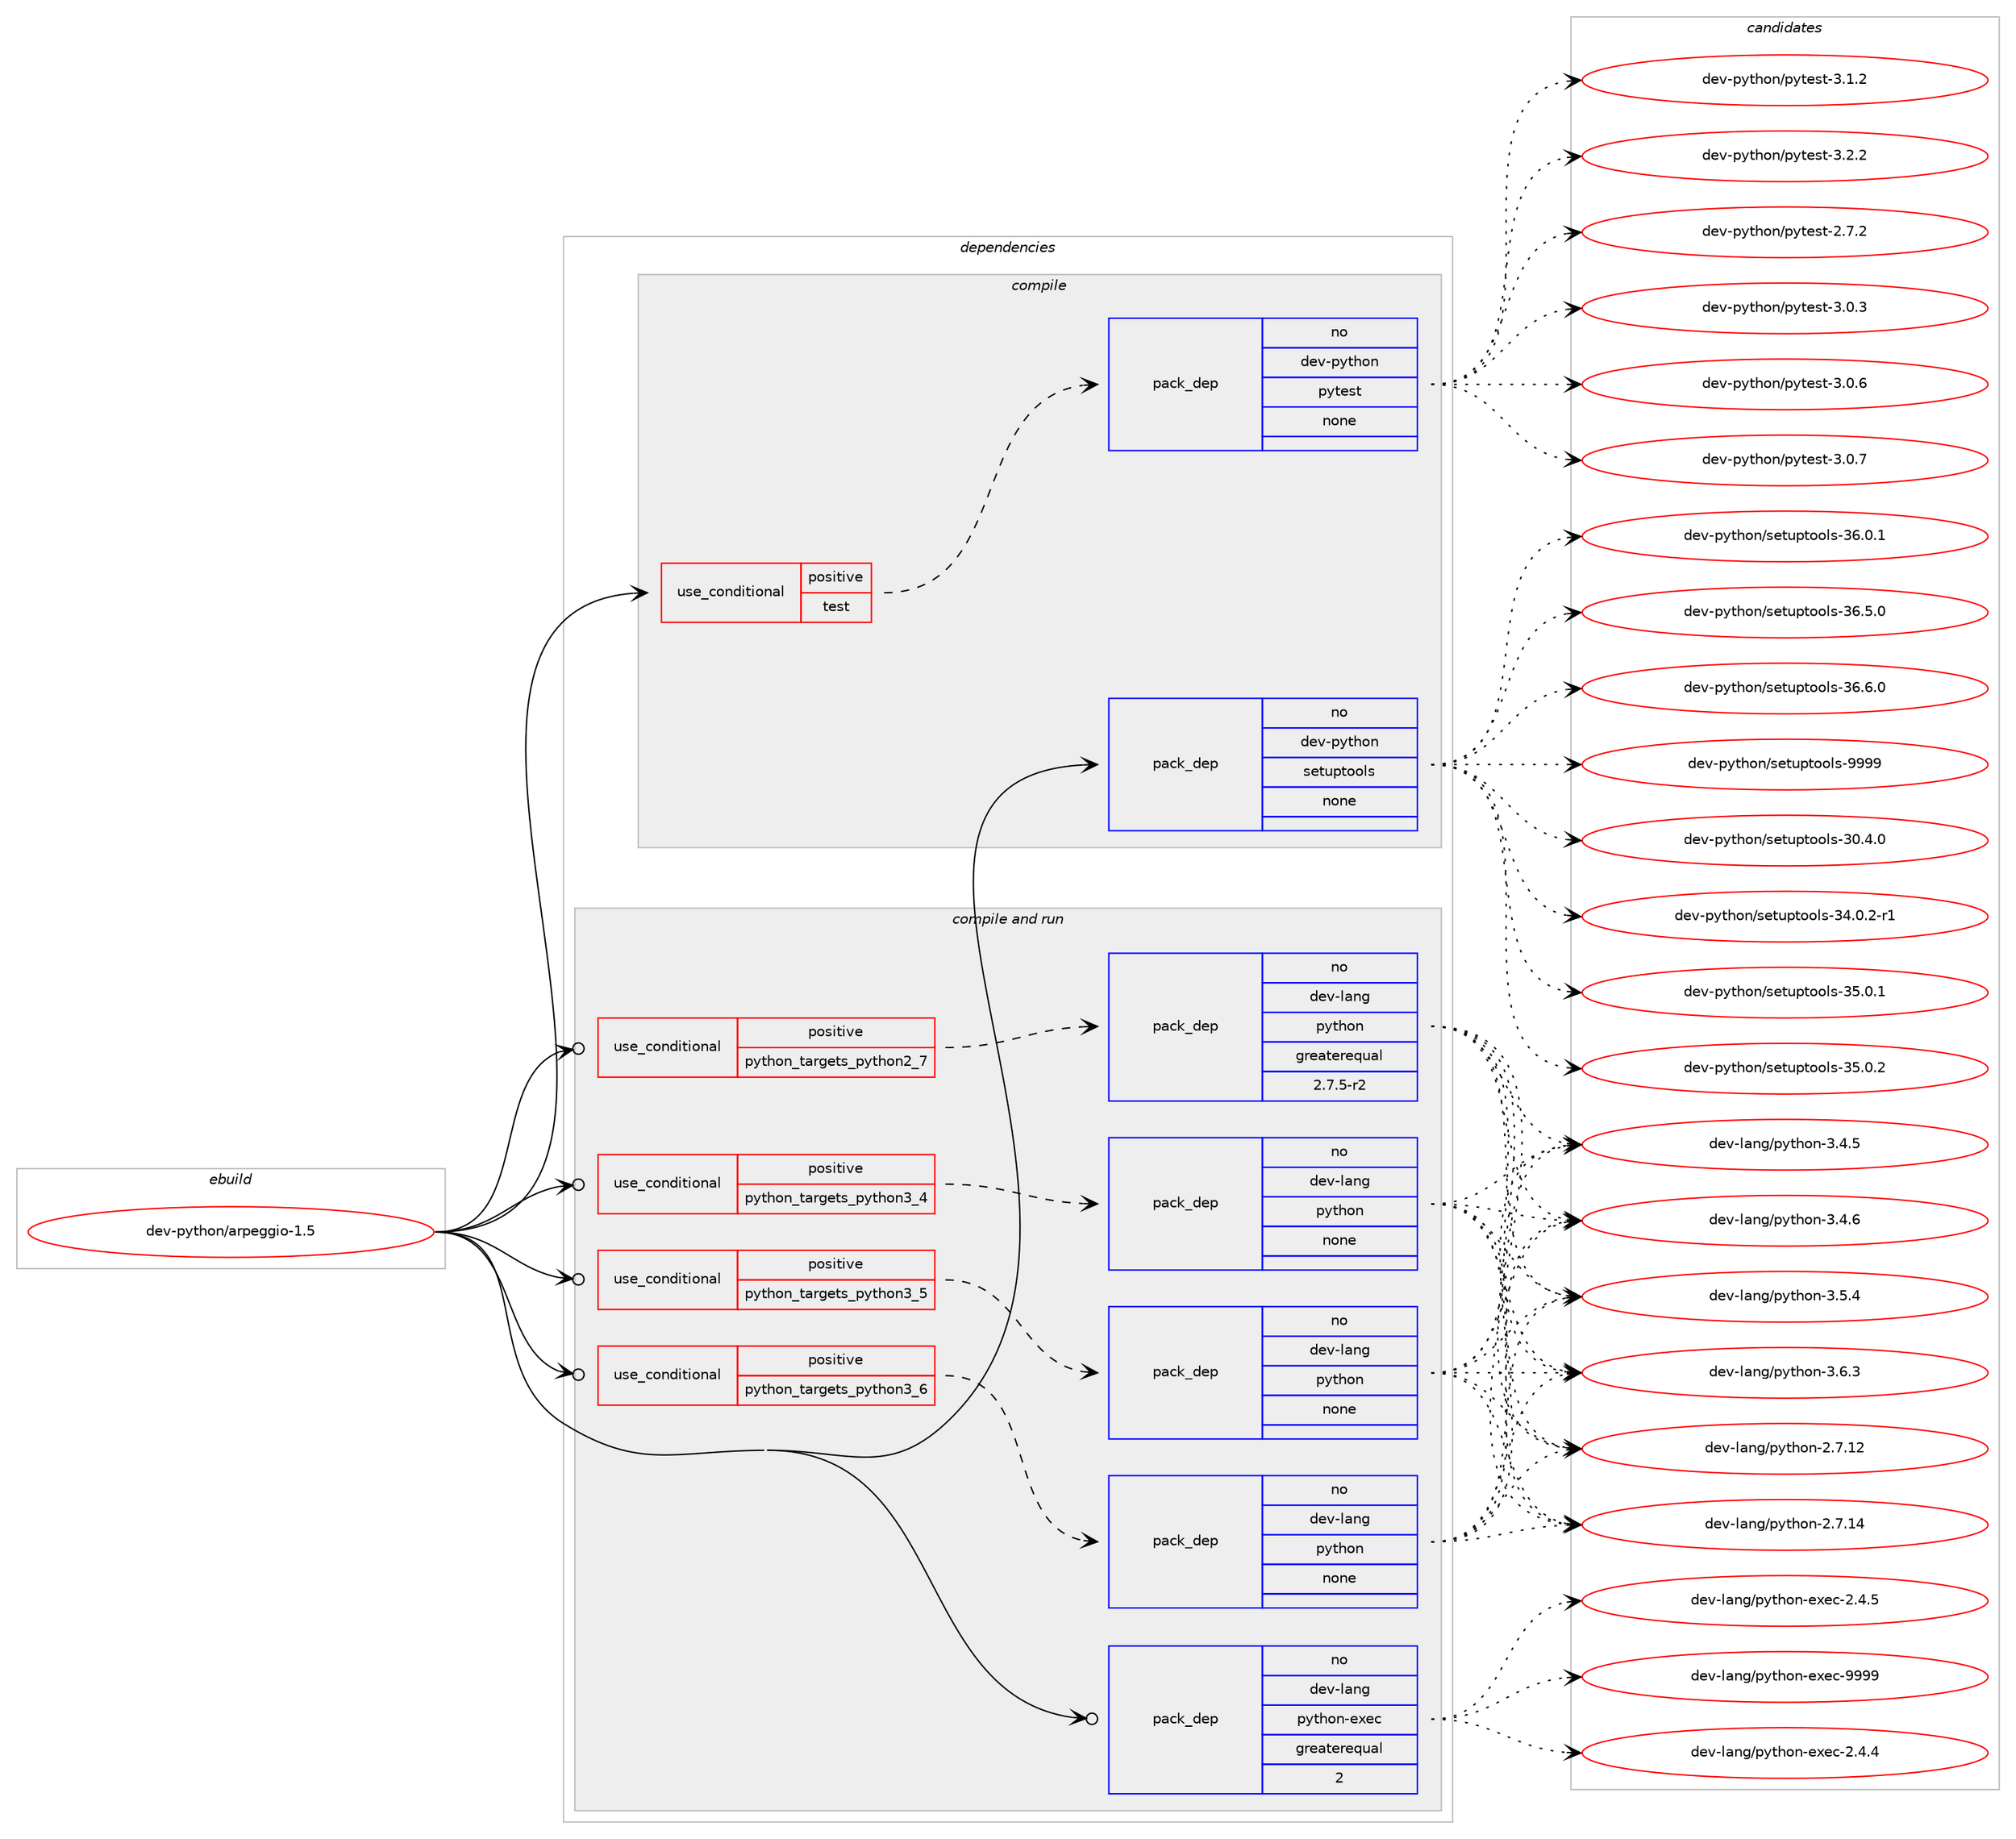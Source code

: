 digraph prolog {

# *************
# Graph options
# *************

newrank=true;
concentrate=true;
compound=true;
graph [rankdir=LR,fontname=Helvetica,fontsize=10,ranksep=1.5];#, ranksep=2.5, nodesep=0.2];
edge  [arrowhead=vee];
node  [fontname=Helvetica,fontsize=10];

# **********
# The ebuild
# **********

subgraph cluster_leftcol {
color=gray;
rank=same;
label=<<i>ebuild</i>>;
id [label="dev-python/arpeggio-1.5", color=red, width=4, href="../dev-python/arpeggio-1.5.svg"];
}

# ****************
# The dependencies
# ****************

subgraph cluster_midcol {
color=gray;
label=<<i>dependencies</i>>;
subgraph cluster_compile {
fillcolor="#eeeeee";
style=filled;
label=<<i>compile</i>>;
subgraph cond29494 {
dependency146576 [label=<<TABLE BORDER="0" CELLBORDER="1" CELLSPACING="0" CELLPADDING="4"><TR><TD ROWSPAN="3" CELLPADDING="10">use_conditional</TD></TR><TR><TD>positive</TD></TR><TR><TD>test</TD></TR></TABLE>>, shape=none, color=red];
subgraph pack113265 {
dependency146577 [label=<<TABLE BORDER="0" CELLBORDER="1" CELLSPACING="0" CELLPADDING="4" WIDTH="220"><TR><TD ROWSPAN="6" CELLPADDING="30">pack_dep</TD></TR><TR><TD WIDTH="110">no</TD></TR><TR><TD>dev-python</TD></TR><TR><TD>pytest</TD></TR><TR><TD>none</TD></TR><TR><TD></TD></TR></TABLE>>, shape=none, color=blue];
}
dependency146576:e -> dependency146577:w [weight=20,style="dashed",arrowhead="vee"];
}
id:e -> dependency146576:w [weight=20,style="solid",arrowhead="vee"];
subgraph pack113266 {
dependency146578 [label=<<TABLE BORDER="0" CELLBORDER="1" CELLSPACING="0" CELLPADDING="4" WIDTH="220"><TR><TD ROWSPAN="6" CELLPADDING="30">pack_dep</TD></TR><TR><TD WIDTH="110">no</TD></TR><TR><TD>dev-python</TD></TR><TR><TD>setuptools</TD></TR><TR><TD>none</TD></TR><TR><TD></TD></TR></TABLE>>, shape=none, color=blue];
}
id:e -> dependency146578:w [weight=20,style="solid",arrowhead="vee"];
}
subgraph cluster_compileandrun {
fillcolor="#eeeeee";
style=filled;
label=<<i>compile and run</i>>;
subgraph cond29495 {
dependency146579 [label=<<TABLE BORDER="0" CELLBORDER="1" CELLSPACING="0" CELLPADDING="4"><TR><TD ROWSPAN="3" CELLPADDING="10">use_conditional</TD></TR><TR><TD>positive</TD></TR><TR><TD>python_targets_python2_7</TD></TR></TABLE>>, shape=none, color=red];
subgraph pack113267 {
dependency146580 [label=<<TABLE BORDER="0" CELLBORDER="1" CELLSPACING="0" CELLPADDING="4" WIDTH="220"><TR><TD ROWSPAN="6" CELLPADDING="30">pack_dep</TD></TR><TR><TD WIDTH="110">no</TD></TR><TR><TD>dev-lang</TD></TR><TR><TD>python</TD></TR><TR><TD>greaterequal</TD></TR><TR><TD>2.7.5-r2</TD></TR></TABLE>>, shape=none, color=blue];
}
dependency146579:e -> dependency146580:w [weight=20,style="dashed",arrowhead="vee"];
}
id:e -> dependency146579:w [weight=20,style="solid",arrowhead="odotvee"];
subgraph cond29496 {
dependency146581 [label=<<TABLE BORDER="0" CELLBORDER="1" CELLSPACING="0" CELLPADDING="4"><TR><TD ROWSPAN="3" CELLPADDING="10">use_conditional</TD></TR><TR><TD>positive</TD></TR><TR><TD>python_targets_python3_4</TD></TR></TABLE>>, shape=none, color=red];
subgraph pack113268 {
dependency146582 [label=<<TABLE BORDER="0" CELLBORDER="1" CELLSPACING="0" CELLPADDING="4" WIDTH="220"><TR><TD ROWSPAN="6" CELLPADDING="30">pack_dep</TD></TR><TR><TD WIDTH="110">no</TD></TR><TR><TD>dev-lang</TD></TR><TR><TD>python</TD></TR><TR><TD>none</TD></TR><TR><TD></TD></TR></TABLE>>, shape=none, color=blue];
}
dependency146581:e -> dependency146582:w [weight=20,style="dashed",arrowhead="vee"];
}
id:e -> dependency146581:w [weight=20,style="solid",arrowhead="odotvee"];
subgraph cond29497 {
dependency146583 [label=<<TABLE BORDER="0" CELLBORDER="1" CELLSPACING="0" CELLPADDING="4"><TR><TD ROWSPAN="3" CELLPADDING="10">use_conditional</TD></TR><TR><TD>positive</TD></TR><TR><TD>python_targets_python3_5</TD></TR></TABLE>>, shape=none, color=red];
subgraph pack113269 {
dependency146584 [label=<<TABLE BORDER="0" CELLBORDER="1" CELLSPACING="0" CELLPADDING="4" WIDTH="220"><TR><TD ROWSPAN="6" CELLPADDING="30">pack_dep</TD></TR><TR><TD WIDTH="110">no</TD></TR><TR><TD>dev-lang</TD></TR><TR><TD>python</TD></TR><TR><TD>none</TD></TR><TR><TD></TD></TR></TABLE>>, shape=none, color=blue];
}
dependency146583:e -> dependency146584:w [weight=20,style="dashed",arrowhead="vee"];
}
id:e -> dependency146583:w [weight=20,style="solid",arrowhead="odotvee"];
subgraph cond29498 {
dependency146585 [label=<<TABLE BORDER="0" CELLBORDER="1" CELLSPACING="0" CELLPADDING="4"><TR><TD ROWSPAN="3" CELLPADDING="10">use_conditional</TD></TR><TR><TD>positive</TD></TR><TR><TD>python_targets_python3_6</TD></TR></TABLE>>, shape=none, color=red];
subgraph pack113270 {
dependency146586 [label=<<TABLE BORDER="0" CELLBORDER="1" CELLSPACING="0" CELLPADDING="4" WIDTH="220"><TR><TD ROWSPAN="6" CELLPADDING="30">pack_dep</TD></TR><TR><TD WIDTH="110">no</TD></TR><TR><TD>dev-lang</TD></TR><TR><TD>python</TD></TR><TR><TD>none</TD></TR><TR><TD></TD></TR></TABLE>>, shape=none, color=blue];
}
dependency146585:e -> dependency146586:w [weight=20,style="dashed",arrowhead="vee"];
}
id:e -> dependency146585:w [weight=20,style="solid",arrowhead="odotvee"];
subgraph pack113271 {
dependency146587 [label=<<TABLE BORDER="0" CELLBORDER="1" CELLSPACING="0" CELLPADDING="4" WIDTH="220"><TR><TD ROWSPAN="6" CELLPADDING="30">pack_dep</TD></TR><TR><TD WIDTH="110">no</TD></TR><TR><TD>dev-lang</TD></TR><TR><TD>python-exec</TD></TR><TR><TD>greaterequal</TD></TR><TR><TD>2</TD></TR></TABLE>>, shape=none, color=blue];
}
id:e -> dependency146587:w [weight=20,style="solid",arrowhead="odotvee"];
}
subgraph cluster_run {
fillcolor="#eeeeee";
style=filled;
label=<<i>run</i>>;
}
}

# **************
# The candidates
# **************

subgraph cluster_choices {
rank=same;
color=gray;
label=<<i>candidates</i>>;

subgraph choice113265 {
color=black;
nodesep=1;
choice1001011184511212111610411111047112121116101115116455046554650 [label="dev-python/pytest-2.7.2", color=red, width=4,href="../dev-python/pytest-2.7.2.svg"];
choice1001011184511212111610411111047112121116101115116455146484651 [label="dev-python/pytest-3.0.3", color=red, width=4,href="../dev-python/pytest-3.0.3.svg"];
choice1001011184511212111610411111047112121116101115116455146484654 [label="dev-python/pytest-3.0.6", color=red, width=4,href="../dev-python/pytest-3.0.6.svg"];
choice1001011184511212111610411111047112121116101115116455146484655 [label="dev-python/pytest-3.0.7", color=red, width=4,href="../dev-python/pytest-3.0.7.svg"];
choice1001011184511212111610411111047112121116101115116455146494650 [label="dev-python/pytest-3.1.2", color=red, width=4,href="../dev-python/pytest-3.1.2.svg"];
choice1001011184511212111610411111047112121116101115116455146504650 [label="dev-python/pytest-3.2.2", color=red, width=4,href="../dev-python/pytest-3.2.2.svg"];
dependency146577:e -> choice1001011184511212111610411111047112121116101115116455046554650:w [style=dotted,weight="100"];
dependency146577:e -> choice1001011184511212111610411111047112121116101115116455146484651:w [style=dotted,weight="100"];
dependency146577:e -> choice1001011184511212111610411111047112121116101115116455146484654:w [style=dotted,weight="100"];
dependency146577:e -> choice1001011184511212111610411111047112121116101115116455146484655:w [style=dotted,weight="100"];
dependency146577:e -> choice1001011184511212111610411111047112121116101115116455146494650:w [style=dotted,weight="100"];
dependency146577:e -> choice1001011184511212111610411111047112121116101115116455146504650:w [style=dotted,weight="100"];
}
subgraph choice113266 {
color=black;
nodesep=1;
choice100101118451121211161041111104711510111611711211611111110811545514846524648 [label="dev-python/setuptools-30.4.0", color=red, width=4,href="../dev-python/setuptools-30.4.0.svg"];
choice1001011184511212111610411111047115101116117112116111111108115455152464846504511449 [label="dev-python/setuptools-34.0.2-r1", color=red, width=4,href="../dev-python/setuptools-34.0.2-r1.svg"];
choice100101118451121211161041111104711510111611711211611111110811545515346484649 [label="dev-python/setuptools-35.0.1", color=red, width=4,href="../dev-python/setuptools-35.0.1.svg"];
choice100101118451121211161041111104711510111611711211611111110811545515346484650 [label="dev-python/setuptools-35.0.2", color=red, width=4,href="../dev-python/setuptools-35.0.2.svg"];
choice100101118451121211161041111104711510111611711211611111110811545515446484649 [label="dev-python/setuptools-36.0.1", color=red, width=4,href="../dev-python/setuptools-36.0.1.svg"];
choice100101118451121211161041111104711510111611711211611111110811545515446534648 [label="dev-python/setuptools-36.5.0", color=red, width=4,href="../dev-python/setuptools-36.5.0.svg"];
choice100101118451121211161041111104711510111611711211611111110811545515446544648 [label="dev-python/setuptools-36.6.0", color=red, width=4,href="../dev-python/setuptools-36.6.0.svg"];
choice10010111845112121116104111110471151011161171121161111111081154557575757 [label="dev-python/setuptools-9999", color=red, width=4,href="../dev-python/setuptools-9999.svg"];
dependency146578:e -> choice100101118451121211161041111104711510111611711211611111110811545514846524648:w [style=dotted,weight="100"];
dependency146578:e -> choice1001011184511212111610411111047115101116117112116111111108115455152464846504511449:w [style=dotted,weight="100"];
dependency146578:e -> choice100101118451121211161041111104711510111611711211611111110811545515346484649:w [style=dotted,weight="100"];
dependency146578:e -> choice100101118451121211161041111104711510111611711211611111110811545515346484650:w [style=dotted,weight="100"];
dependency146578:e -> choice100101118451121211161041111104711510111611711211611111110811545515446484649:w [style=dotted,weight="100"];
dependency146578:e -> choice100101118451121211161041111104711510111611711211611111110811545515446534648:w [style=dotted,weight="100"];
dependency146578:e -> choice100101118451121211161041111104711510111611711211611111110811545515446544648:w [style=dotted,weight="100"];
dependency146578:e -> choice10010111845112121116104111110471151011161171121161111111081154557575757:w [style=dotted,weight="100"];
}
subgraph choice113267 {
color=black;
nodesep=1;
choice10010111845108971101034711212111610411111045504655464950 [label="dev-lang/python-2.7.12", color=red, width=4,href="../dev-lang/python-2.7.12.svg"];
choice10010111845108971101034711212111610411111045504655464952 [label="dev-lang/python-2.7.14", color=red, width=4,href="../dev-lang/python-2.7.14.svg"];
choice100101118451089711010347112121116104111110455146524653 [label="dev-lang/python-3.4.5", color=red, width=4,href="../dev-lang/python-3.4.5.svg"];
choice100101118451089711010347112121116104111110455146524654 [label="dev-lang/python-3.4.6", color=red, width=4,href="../dev-lang/python-3.4.6.svg"];
choice100101118451089711010347112121116104111110455146534652 [label="dev-lang/python-3.5.4", color=red, width=4,href="../dev-lang/python-3.5.4.svg"];
choice100101118451089711010347112121116104111110455146544651 [label="dev-lang/python-3.6.3", color=red, width=4,href="../dev-lang/python-3.6.3.svg"];
dependency146580:e -> choice10010111845108971101034711212111610411111045504655464950:w [style=dotted,weight="100"];
dependency146580:e -> choice10010111845108971101034711212111610411111045504655464952:w [style=dotted,weight="100"];
dependency146580:e -> choice100101118451089711010347112121116104111110455146524653:w [style=dotted,weight="100"];
dependency146580:e -> choice100101118451089711010347112121116104111110455146524654:w [style=dotted,weight="100"];
dependency146580:e -> choice100101118451089711010347112121116104111110455146534652:w [style=dotted,weight="100"];
dependency146580:e -> choice100101118451089711010347112121116104111110455146544651:w [style=dotted,weight="100"];
}
subgraph choice113268 {
color=black;
nodesep=1;
choice10010111845108971101034711212111610411111045504655464950 [label="dev-lang/python-2.7.12", color=red, width=4,href="../dev-lang/python-2.7.12.svg"];
choice10010111845108971101034711212111610411111045504655464952 [label="dev-lang/python-2.7.14", color=red, width=4,href="../dev-lang/python-2.7.14.svg"];
choice100101118451089711010347112121116104111110455146524653 [label="dev-lang/python-3.4.5", color=red, width=4,href="../dev-lang/python-3.4.5.svg"];
choice100101118451089711010347112121116104111110455146524654 [label="dev-lang/python-3.4.6", color=red, width=4,href="../dev-lang/python-3.4.6.svg"];
choice100101118451089711010347112121116104111110455146534652 [label="dev-lang/python-3.5.4", color=red, width=4,href="../dev-lang/python-3.5.4.svg"];
choice100101118451089711010347112121116104111110455146544651 [label="dev-lang/python-3.6.3", color=red, width=4,href="../dev-lang/python-3.6.3.svg"];
dependency146582:e -> choice10010111845108971101034711212111610411111045504655464950:w [style=dotted,weight="100"];
dependency146582:e -> choice10010111845108971101034711212111610411111045504655464952:w [style=dotted,weight="100"];
dependency146582:e -> choice100101118451089711010347112121116104111110455146524653:w [style=dotted,weight="100"];
dependency146582:e -> choice100101118451089711010347112121116104111110455146524654:w [style=dotted,weight="100"];
dependency146582:e -> choice100101118451089711010347112121116104111110455146534652:w [style=dotted,weight="100"];
dependency146582:e -> choice100101118451089711010347112121116104111110455146544651:w [style=dotted,weight="100"];
}
subgraph choice113269 {
color=black;
nodesep=1;
choice10010111845108971101034711212111610411111045504655464950 [label="dev-lang/python-2.7.12", color=red, width=4,href="../dev-lang/python-2.7.12.svg"];
choice10010111845108971101034711212111610411111045504655464952 [label="dev-lang/python-2.7.14", color=red, width=4,href="../dev-lang/python-2.7.14.svg"];
choice100101118451089711010347112121116104111110455146524653 [label="dev-lang/python-3.4.5", color=red, width=4,href="../dev-lang/python-3.4.5.svg"];
choice100101118451089711010347112121116104111110455146524654 [label="dev-lang/python-3.4.6", color=red, width=4,href="../dev-lang/python-3.4.6.svg"];
choice100101118451089711010347112121116104111110455146534652 [label="dev-lang/python-3.5.4", color=red, width=4,href="../dev-lang/python-3.5.4.svg"];
choice100101118451089711010347112121116104111110455146544651 [label="dev-lang/python-3.6.3", color=red, width=4,href="../dev-lang/python-3.6.3.svg"];
dependency146584:e -> choice10010111845108971101034711212111610411111045504655464950:w [style=dotted,weight="100"];
dependency146584:e -> choice10010111845108971101034711212111610411111045504655464952:w [style=dotted,weight="100"];
dependency146584:e -> choice100101118451089711010347112121116104111110455146524653:w [style=dotted,weight="100"];
dependency146584:e -> choice100101118451089711010347112121116104111110455146524654:w [style=dotted,weight="100"];
dependency146584:e -> choice100101118451089711010347112121116104111110455146534652:w [style=dotted,weight="100"];
dependency146584:e -> choice100101118451089711010347112121116104111110455146544651:w [style=dotted,weight="100"];
}
subgraph choice113270 {
color=black;
nodesep=1;
choice10010111845108971101034711212111610411111045504655464950 [label="dev-lang/python-2.7.12", color=red, width=4,href="../dev-lang/python-2.7.12.svg"];
choice10010111845108971101034711212111610411111045504655464952 [label="dev-lang/python-2.7.14", color=red, width=4,href="../dev-lang/python-2.7.14.svg"];
choice100101118451089711010347112121116104111110455146524653 [label="dev-lang/python-3.4.5", color=red, width=4,href="../dev-lang/python-3.4.5.svg"];
choice100101118451089711010347112121116104111110455146524654 [label="dev-lang/python-3.4.6", color=red, width=4,href="../dev-lang/python-3.4.6.svg"];
choice100101118451089711010347112121116104111110455146534652 [label="dev-lang/python-3.5.4", color=red, width=4,href="../dev-lang/python-3.5.4.svg"];
choice100101118451089711010347112121116104111110455146544651 [label="dev-lang/python-3.6.3", color=red, width=4,href="../dev-lang/python-3.6.3.svg"];
dependency146586:e -> choice10010111845108971101034711212111610411111045504655464950:w [style=dotted,weight="100"];
dependency146586:e -> choice10010111845108971101034711212111610411111045504655464952:w [style=dotted,weight="100"];
dependency146586:e -> choice100101118451089711010347112121116104111110455146524653:w [style=dotted,weight="100"];
dependency146586:e -> choice100101118451089711010347112121116104111110455146524654:w [style=dotted,weight="100"];
dependency146586:e -> choice100101118451089711010347112121116104111110455146534652:w [style=dotted,weight="100"];
dependency146586:e -> choice100101118451089711010347112121116104111110455146544651:w [style=dotted,weight="100"];
}
subgraph choice113271 {
color=black;
nodesep=1;
choice1001011184510897110103471121211161041111104510112010199455046524652 [label="dev-lang/python-exec-2.4.4", color=red, width=4,href="../dev-lang/python-exec-2.4.4.svg"];
choice1001011184510897110103471121211161041111104510112010199455046524653 [label="dev-lang/python-exec-2.4.5", color=red, width=4,href="../dev-lang/python-exec-2.4.5.svg"];
choice10010111845108971101034711212111610411111045101120101994557575757 [label="dev-lang/python-exec-9999", color=red, width=4,href="../dev-lang/python-exec-9999.svg"];
dependency146587:e -> choice1001011184510897110103471121211161041111104510112010199455046524652:w [style=dotted,weight="100"];
dependency146587:e -> choice1001011184510897110103471121211161041111104510112010199455046524653:w [style=dotted,weight="100"];
dependency146587:e -> choice10010111845108971101034711212111610411111045101120101994557575757:w [style=dotted,weight="100"];
}
}

}
